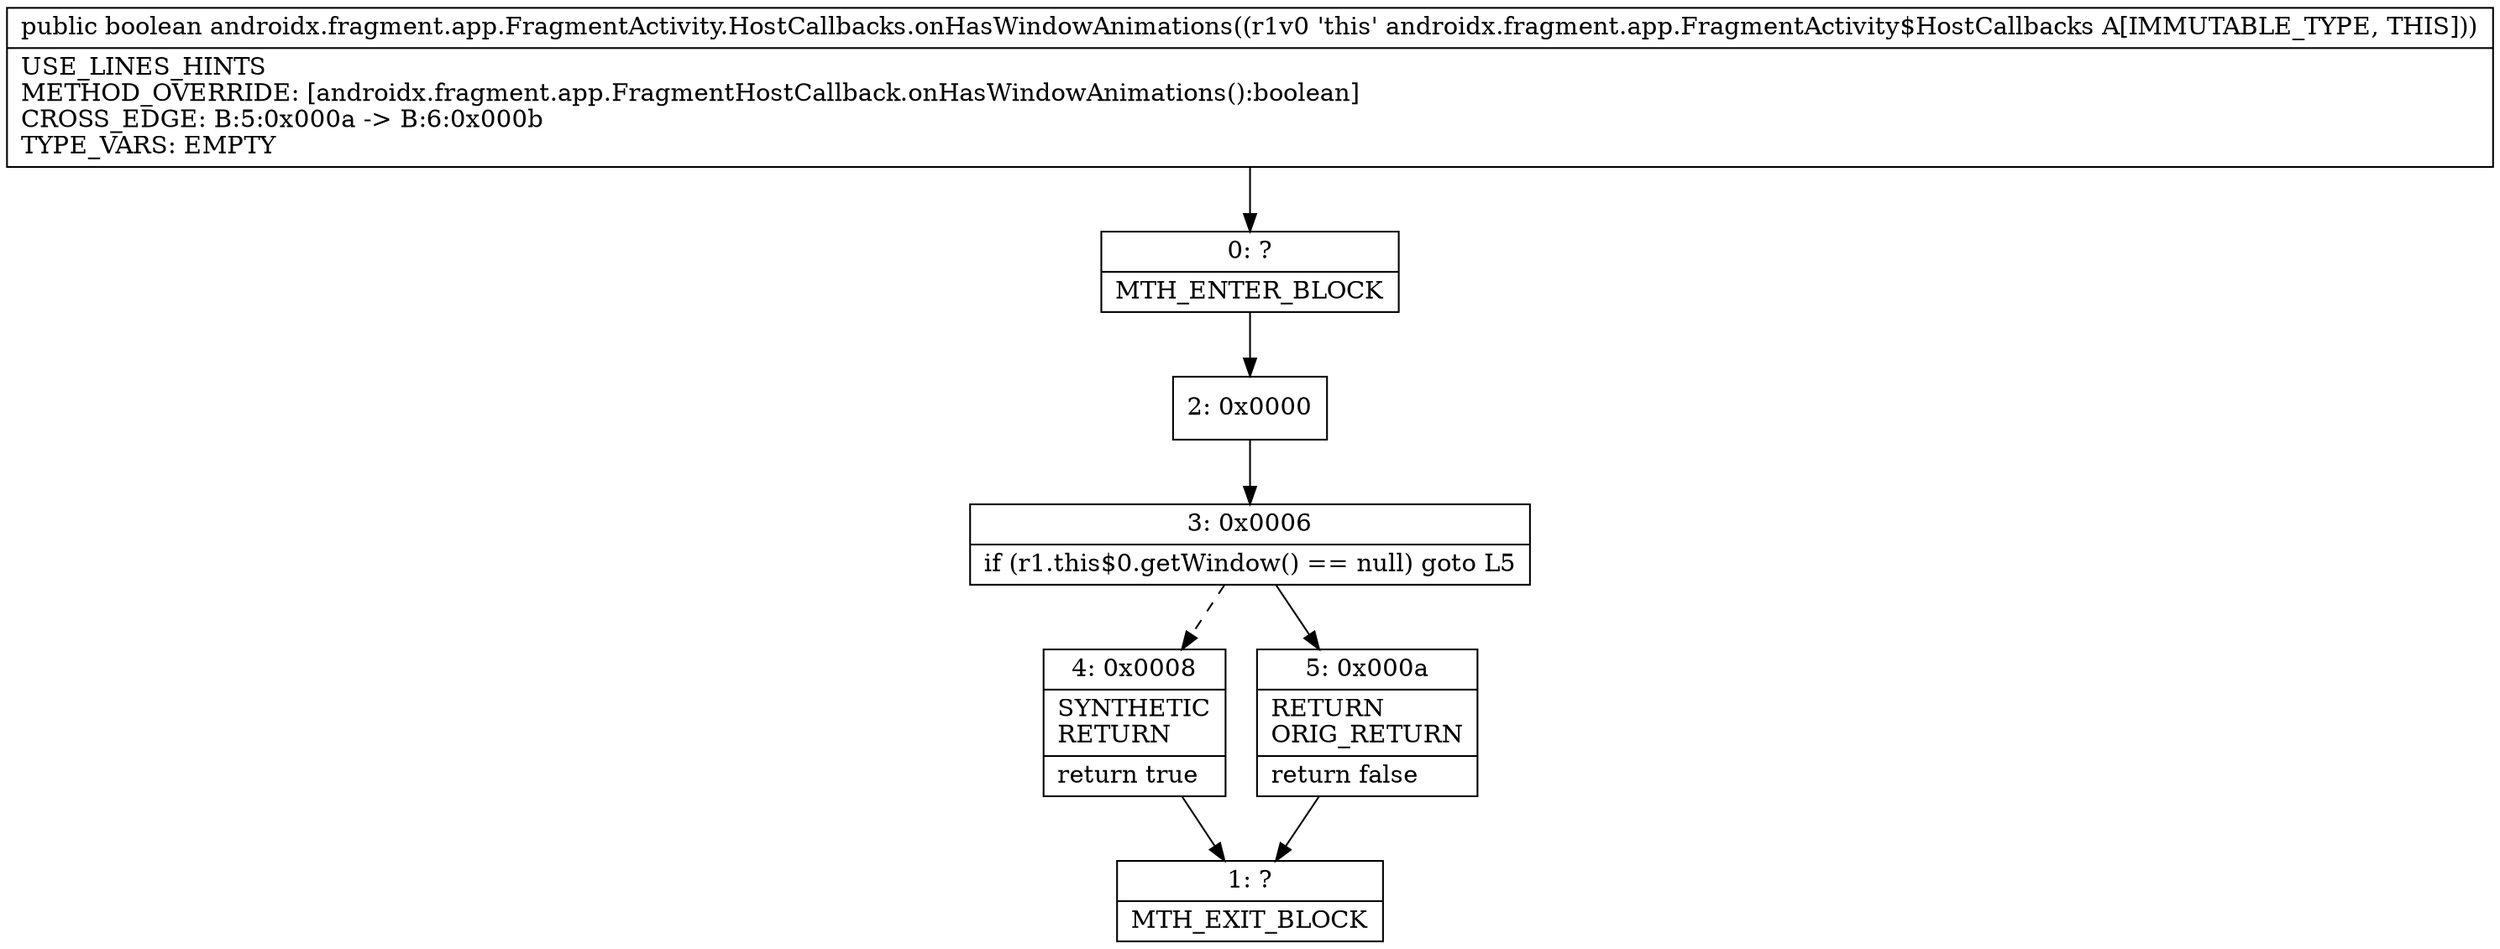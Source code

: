 digraph "CFG forandroidx.fragment.app.FragmentActivity.HostCallbacks.onHasWindowAnimations()Z" {
Node_0 [shape=record,label="{0\:\ ?|MTH_ENTER_BLOCK\l}"];
Node_2 [shape=record,label="{2\:\ 0x0000}"];
Node_3 [shape=record,label="{3\:\ 0x0006|if (r1.this$0.getWindow() == null) goto L5\l}"];
Node_4 [shape=record,label="{4\:\ 0x0008|SYNTHETIC\lRETURN\l|return true\l}"];
Node_1 [shape=record,label="{1\:\ ?|MTH_EXIT_BLOCK\l}"];
Node_5 [shape=record,label="{5\:\ 0x000a|RETURN\lORIG_RETURN\l|return false\l}"];
MethodNode[shape=record,label="{public boolean androidx.fragment.app.FragmentActivity.HostCallbacks.onHasWindowAnimations((r1v0 'this' androidx.fragment.app.FragmentActivity$HostCallbacks A[IMMUTABLE_TYPE, THIS]))  | USE_LINES_HINTS\lMETHOD_OVERRIDE: [androidx.fragment.app.FragmentHostCallback.onHasWindowAnimations():boolean]\lCROSS_EDGE: B:5:0x000a \-\> B:6:0x000b\lTYPE_VARS: EMPTY\l}"];
MethodNode -> Node_0;Node_0 -> Node_2;
Node_2 -> Node_3;
Node_3 -> Node_4[style=dashed];
Node_3 -> Node_5;
Node_4 -> Node_1;
Node_5 -> Node_1;
}

